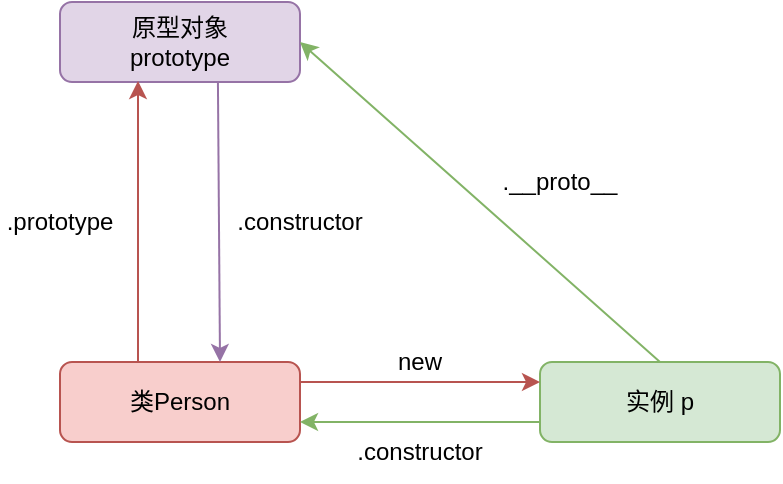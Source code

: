<mxfile version="20.8.16" type="device"><diagram id="Ed7ZIexu5s1mp6d3kqyb" name="Page-1"><mxGraphModel dx="954" dy="596" grid="1" gridSize="10" guides="1" tooltips="1" connect="1" arrows="1" fold="1" page="1" pageScale="1" pageWidth="827" pageHeight="1169" math="0" shadow="0"><root><mxCell id="0"/><mxCell id="1" parent="0"/><mxCell id="iTlgRpWv4HO870X7oeb4-7" value=".__proto__" style="text;html=1;strokeColor=none;fillColor=none;align=center;verticalAlign=middle;whiteSpace=wrap;rounded=0;" parent="1" vertex="1"><mxGeometry x="500" y="140" width="60" height="20" as="geometry"/></mxCell><mxCell id="iTlgRpWv4HO870X7oeb4-8" value=".constructor" style="text;html=1;strokeColor=none;fillColor=none;align=center;verticalAlign=middle;whiteSpace=wrap;rounded=0;" parent="1" vertex="1"><mxGeometry x="370" y="160" width="60" height="20" as="geometry"/></mxCell><mxCell id="iTlgRpWv4HO870X7oeb4-19" value=".prototype" style="text;html=1;strokeColor=none;fillColor=none;align=center;verticalAlign=middle;whiteSpace=wrap;rounded=0;" parent="1" vertex="1"><mxGeometry x="250" y="160" width="60" height="20" as="geometry"/></mxCell><mxCell id="iTlgRpWv4HO870X7oeb4-21" value="类Person" style="rounded=1;whiteSpace=wrap;html=1;fillColor=#f8cecc;strokeColor=#b85450;" parent="1" vertex="1"><mxGeometry x="280" y="240" width="120" height="40" as="geometry"/></mxCell><mxCell id="iTlgRpWv4HO870X7oeb4-22" value="实例 p" style="rounded=1;whiteSpace=wrap;html=1;fillColor=#d5e8d4;strokeColor=#82b366;" parent="1" vertex="1"><mxGeometry x="520" y="240" width="120" height="40" as="geometry"/></mxCell><mxCell id="iTlgRpWv4HO870X7oeb4-23" value="原型对象&lt;br&gt;prototype" style="rounded=1;whiteSpace=wrap;html=1;fillColor=#e1d5e7;strokeColor=#9673a6;" parent="1" vertex="1"><mxGeometry x="280" y="60" width="120" height="40" as="geometry"/></mxCell><mxCell id="iTlgRpWv4HO870X7oeb4-25" value="" style="endArrow=classic;html=1;exitX=0.5;exitY=0;exitDx=0;exitDy=0;entryX=1;entryY=0.5;entryDx=0;entryDy=0;fillColor=#d5e8d4;strokeColor=#82b366;" parent="1" source="iTlgRpWv4HO870X7oeb4-22" target="iTlgRpWv4HO870X7oeb4-23" edge="1"><mxGeometry width="50" height="50" relative="1" as="geometry"><mxPoint x="590" y="390" as="sourcePoint"/><mxPoint x="590" y="220" as="targetPoint"/></mxGeometry></mxCell><mxCell id="iTlgRpWv4HO870X7oeb4-27" value="" style="endArrow=classic;html=1;exitX=0.325;exitY=-0.012;exitDx=0;exitDy=0;entryX=0.325;entryY=0.988;entryDx=0;entryDy=0;fillColor=#f8cecc;strokeColor=#b85450;exitPerimeter=0;entryPerimeter=0;" parent="1" source="iTlgRpWv4HO870X7oeb4-21" target="iTlgRpWv4HO870X7oeb4-23" edge="1"><mxGeometry width="50" height="50" relative="1" as="geometry"><mxPoint x="460" y="170" as="sourcePoint"/><mxPoint x="510" y="120" as="targetPoint"/></mxGeometry></mxCell><mxCell id="iTlgRpWv4HO870X7oeb4-29" value="new" style="text;html=1;strokeColor=none;fillColor=none;align=center;verticalAlign=middle;whiteSpace=wrap;rounded=0;" parent="1" vertex="1"><mxGeometry x="440" y="230" width="40" height="20" as="geometry"/></mxCell><mxCell id="cE04QJzlrV_8oIgy1_4r-1" value="" style="endArrow=classic;html=1;rounded=0;exitX=1;exitY=0.25;exitDx=0;exitDy=0;entryX=0;entryY=0.25;entryDx=0;entryDy=0;fillColor=#f8cecc;strokeColor=#b85450;" edge="1" parent="1" source="iTlgRpWv4HO870X7oeb4-21" target="iTlgRpWv4HO870X7oeb4-22"><mxGeometry width="50" height="50" relative="1" as="geometry"><mxPoint x="700" y="440" as="sourcePoint"/><mxPoint x="750" y="390" as="targetPoint"/></mxGeometry></mxCell><mxCell id="cE04QJzlrV_8oIgy1_4r-2" value="" style="endArrow=classic;html=1;rounded=0;entryX=1;entryY=0.75;entryDx=0;entryDy=0;exitX=0;exitY=0.75;exitDx=0;exitDy=0;fillColor=#d5e8d4;strokeColor=#82b366;" edge="1" parent="1" source="iTlgRpWv4HO870X7oeb4-22" target="iTlgRpWv4HO870X7oeb4-21"><mxGeometry width="50" height="50" relative="1" as="geometry"><mxPoint x="410" y="410" as="sourcePoint"/><mxPoint x="430" y="300" as="targetPoint"/></mxGeometry></mxCell><mxCell id="cE04QJzlrV_8oIgy1_4r-3" value=".constructor" style="text;html=1;strokeColor=none;fillColor=none;align=center;verticalAlign=middle;whiteSpace=wrap;rounded=0;" vertex="1" parent="1"><mxGeometry x="430" y="270" width="60" height="30" as="geometry"/></mxCell><mxCell id="cE04QJzlrV_8oIgy1_4r-4" value="" style="endArrow=classic;html=1;rounded=0;exitX=0.658;exitY=0.988;exitDx=0;exitDy=0;fillColor=#e1d5e7;strokeColor=#9673a6;exitPerimeter=0;" edge="1" parent="1" source="iTlgRpWv4HO870X7oeb4-23"><mxGeometry width="50" height="50" relative="1" as="geometry"><mxPoint x="330" y="190" as="sourcePoint"/><mxPoint x="360" y="240" as="targetPoint"/></mxGeometry></mxCell></root></mxGraphModel></diagram></mxfile>